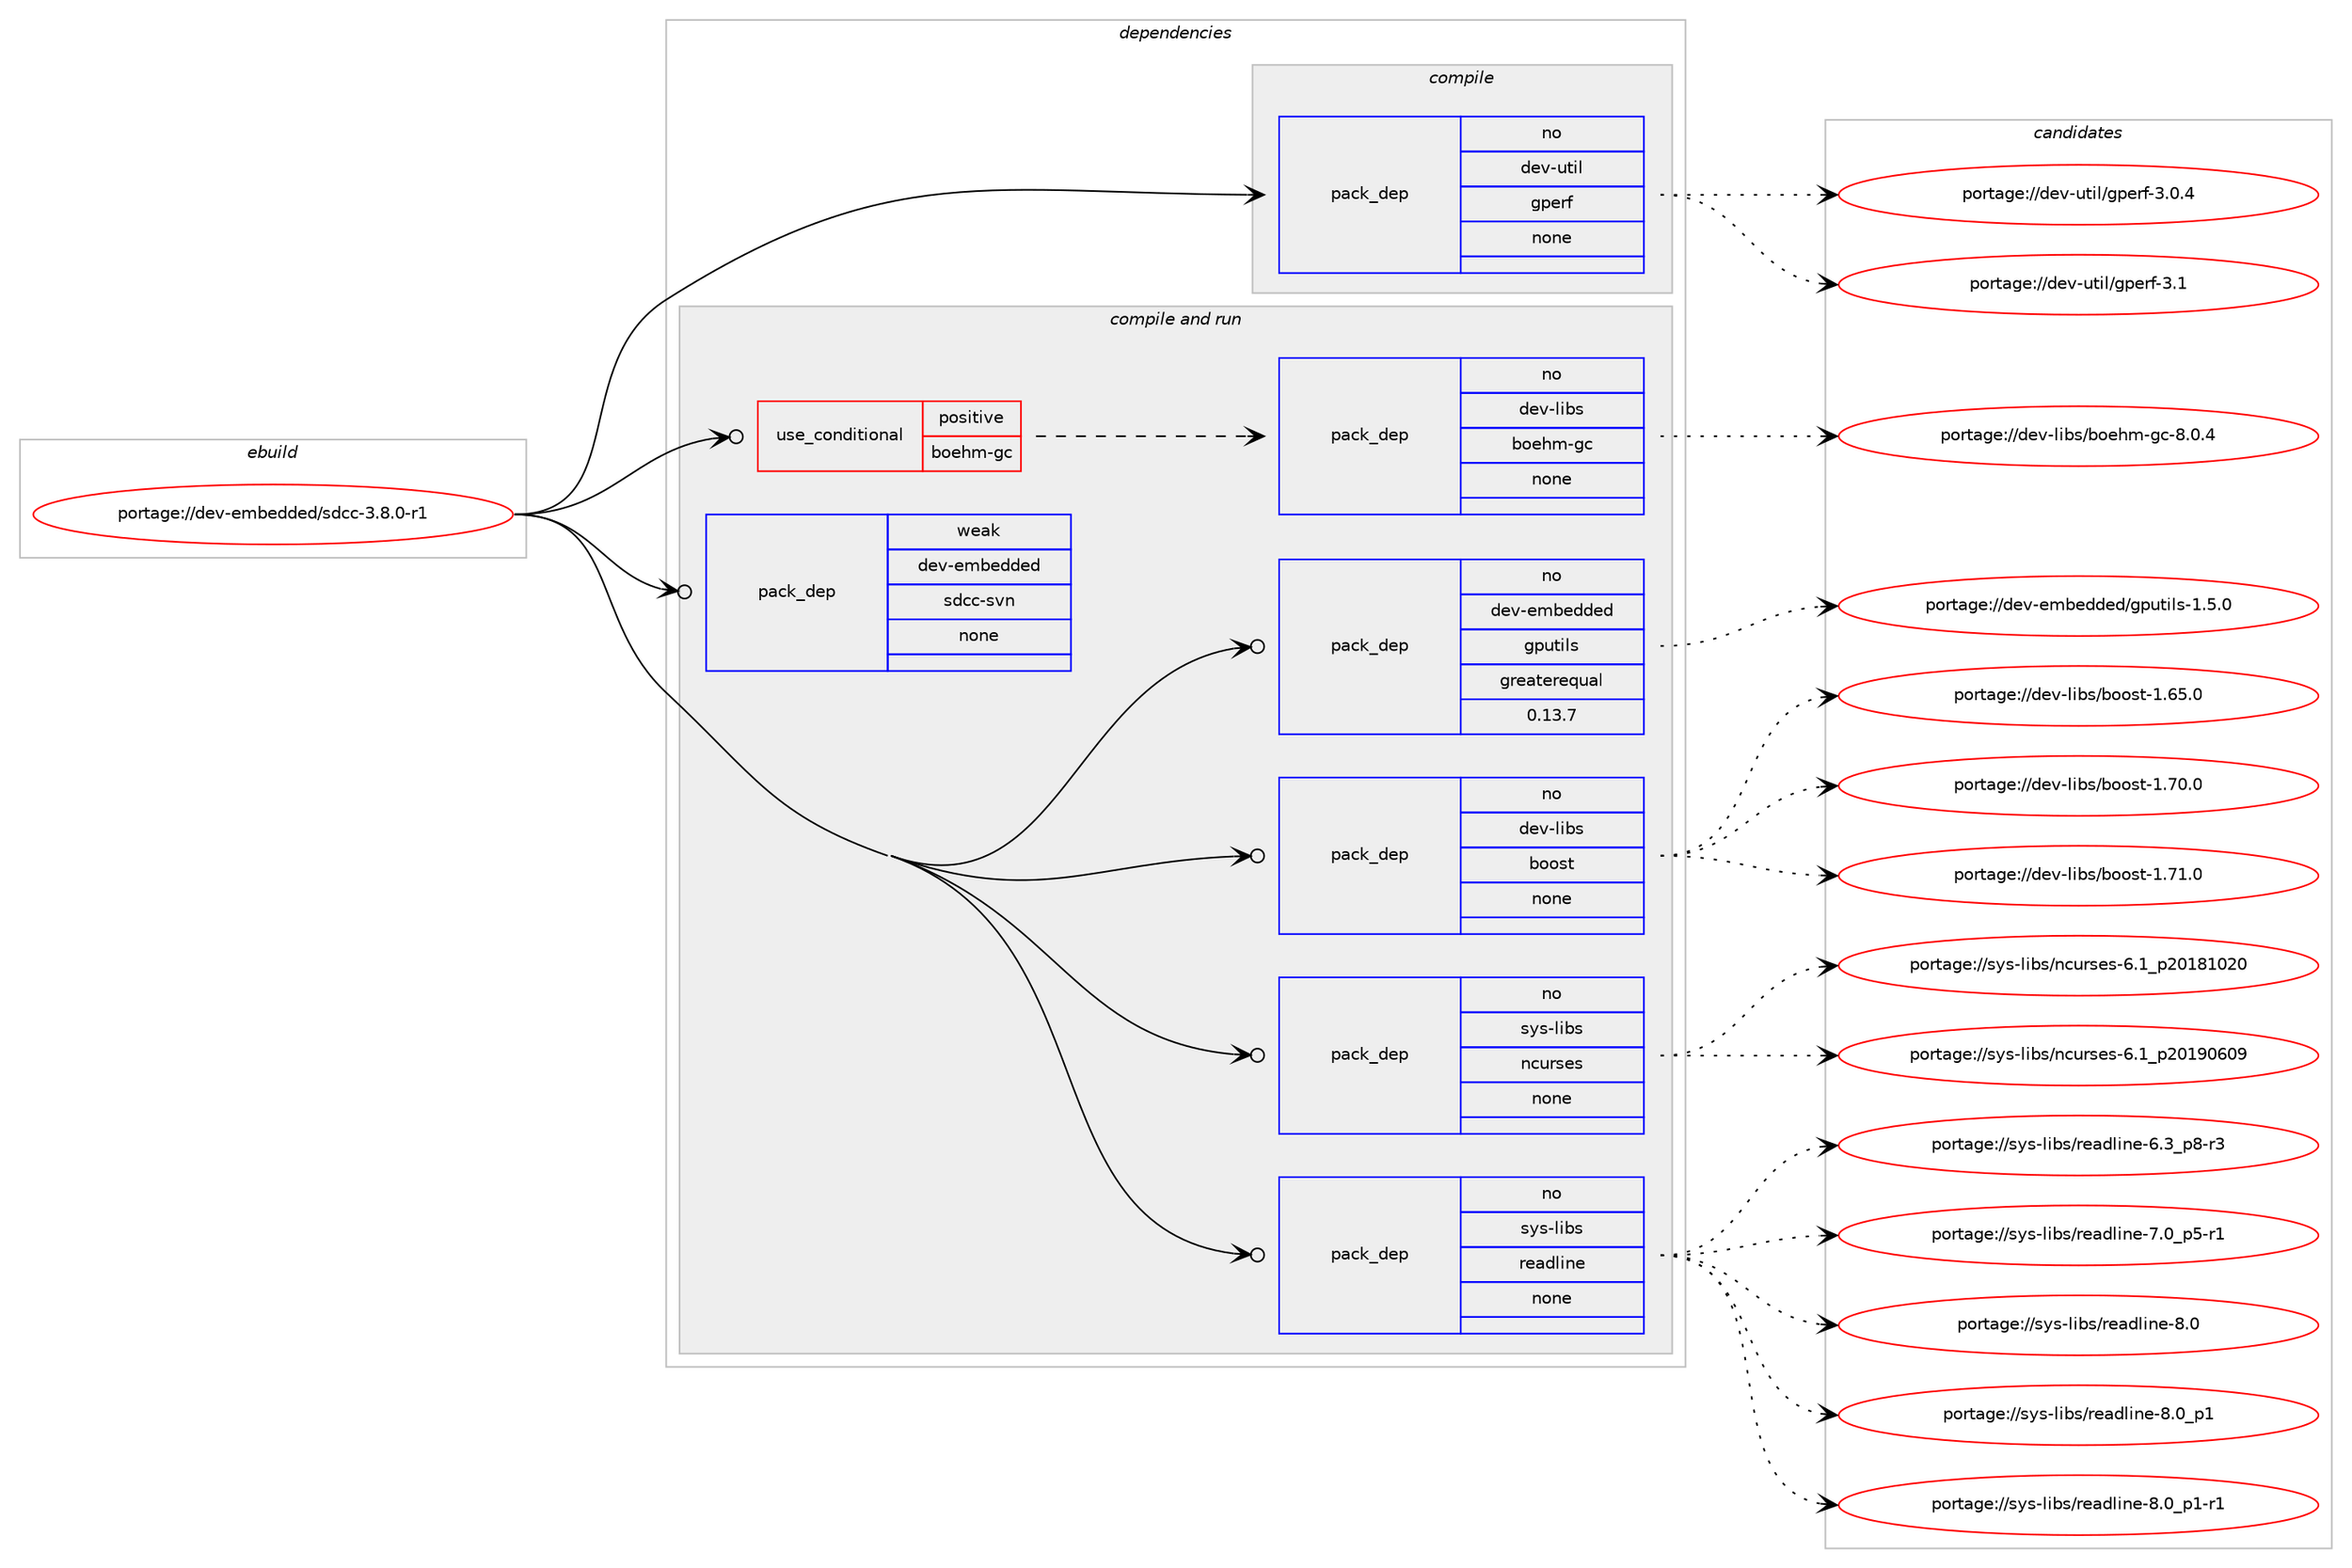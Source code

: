 digraph prolog {

# *************
# Graph options
# *************

newrank=true;
concentrate=true;
compound=true;
graph [rankdir=LR,fontname=Helvetica,fontsize=10,ranksep=1.5];#, ranksep=2.5, nodesep=0.2];
edge  [arrowhead=vee];
node  [fontname=Helvetica,fontsize=10];

# **********
# The ebuild
# **********

subgraph cluster_leftcol {
color=gray;
rank=same;
label=<<i>ebuild</i>>;
id [label="portage://dev-embedded/sdcc-3.8.0-r1", color=red, width=4, href="../dev-embedded/sdcc-3.8.0-r1.svg"];
}

# ****************
# The dependencies
# ****************

subgraph cluster_midcol {
color=gray;
label=<<i>dependencies</i>>;
subgraph cluster_compile {
fillcolor="#eeeeee";
style=filled;
label=<<i>compile</i>>;
subgraph pack44529 {
dependency59692 [label=<<TABLE BORDER="0" CELLBORDER="1" CELLSPACING="0" CELLPADDING="4" WIDTH="220"><TR><TD ROWSPAN="6" CELLPADDING="30">pack_dep</TD></TR><TR><TD WIDTH="110">no</TD></TR><TR><TD>dev-util</TD></TR><TR><TD>gperf</TD></TR><TR><TD>none</TD></TR><TR><TD></TD></TR></TABLE>>, shape=none, color=blue];
}
id:e -> dependency59692:w [weight=20,style="solid",arrowhead="vee"];
}
subgraph cluster_compileandrun {
fillcolor="#eeeeee";
style=filled;
label=<<i>compile and run</i>>;
subgraph cond13845 {
dependency59693 [label=<<TABLE BORDER="0" CELLBORDER="1" CELLSPACING="0" CELLPADDING="4"><TR><TD ROWSPAN="3" CELLPADDING="10">use_conditional</TD></TR><TR><TD>positive</TD></TR><TR><TD>boehm-gc</TD></TR></TABLE>>, shape=none, color=red];
subgraph pack44530 {
dependency59694 [label=<<TABLE BORDER="0" CELLBORDER="1" CELLSPACING="0" CELLPADDING="4" WIDTH="220"><TR><TD ROWSPAN="6" CELLPADDING="30">pack_dep</TD></TR><TR><TD WIDTH="110">no</TD></TR><TR><TD>dev-libs</TD></TR><TR><TD>boehm-gc</TD></TR><TR><TD>none</TD></TR><TR><TD></TD></TR></TABLE>>, shape=none, color=blue];
}
dependency59693:e -> dependency59694:w [weight=20,style="dashed",arrowhead="vee"];
}
id:e -> dependency59693:w [weight=20,style="solid",arrowhead="odotvee"];
subgraph pack44531 {
dependency59695 [label=<<TABLE BORDER="0" CELLBORDER="1" CELLSPACING="0" CELLPADDING="4" WIDTH="220"><TR><TD ROWSPAN="6" CELLPADDING="30">pack_dep</TD></TR><TR><TD WIDTH="110">no</TD></TR><TR><TD>dev-embedded</TD></TR><TR><TD>gputils</TD></TR><TR><TD>greaterequal</TD></TR><TR><TD>0.13.7</TD></TR></TABLE>>, shape=none, color=blue];
}
id:e -> dependency59695:w [weight=20,style="solid",arrowhead="odotvee"];
subgraph pack44532 {
dependency59696 [label=<<TABLE BORDER="0" CELLBORDER="1" CELLSPACING="0" CELLPADDING="4" WIDTH="220"><TR><TD ROWSPAN="6" CELLPADDING="30">pack_dep</TD></TR><TR><TD WIDTH="110">no</TD></TR><TR><TD>dev-libs</TD></TR><TR><TD>boost</TD></TR><TR><TD>none</TD></TR><TR><TD></TD></TR></TABLE>>, shape=none, color=blue];
}
id:e -> dependency59696:w [weight=20,style="solid",arrowhead="odotvee"];
subgraph pack44533 {
dependency59697 [label=<<TABLE BORDER="0" CELLBORDER="1" CELLSPACING="0" CELLPADDING="4" WIDTH="220"><TR><TD ROWSPAN="6" CELLPADDING="30">pack_dep</TD></TR><TR><TD WIDTH="110">no</TD></TR><TR><TD>sys-libs</TD></TR><TR><TD>ncurses</TD></TR><TR><TD>none</TD></TR><TR><TD></TD></TR></TABLE>>, shape=none, color=blue];
}
id:e -> dependency59697:w [weight=20,style="solid",arrowhead="odotvee"];
subgraph pack44534 {
dependency59698 [label=<<TABLE BORDER="0" CELLBORDER="1" CELLSPACING="0" CELLPADDING="4" WIDTH="220"><TR><TD ROWSPAN="6" CELLPADDING="30">pack_dep</TD></TR><TR><TD WIDTH="110">no</TD></TR><TR><TD>sys-libs</TD></TR><TR><TD>readline</TD></TR><TR><TD>none</TD></TR><TR><TD></TD></TR></TABLE>>, shape=none, color=blue];
}
id:e -> dependency59698:w [weight=20,style="solid",arrowhead="odotvee"];
subgraph pack44535 {
dependency59699 [label=<<TABLE BORDER="0" CELLBORDER="1" CELLSPACING="0" CELLPADDING="4" WIDTH="220"><TR><TD ROWSPAN="6" CELLPADDING="30">pack_dep</TD></TR><TR><TD WIDTH="110">weak</TD></TR><TR><TD>dev-embedded</TD></TR><TR><TD>sdcc-svn</TD></TR><TR><TD>none</TD></TR><TR><TD></TD></TR></TABLE>>, shape=none, color=blue];
}
id:e -> dependency59699:w [weight=20,style="solid",arrowhead="odotvee"];
}
subgraph cluster_run {
fillcolor="#eeeeee";
style=filled;
label=<<i>run</i>>;
}
}

# **************
# The candidates
# **************

subgraph cluster_choices {
rank=same;
color=gray;
label=<<i>candidates</i>>;

subgraph choice44529 {
color=black;
nodesep=1;
choiceportage1001011184511711610510847103112101114102455146484652 [label="portage://dev-util/gperf-3.0.4", color=red, width=4,href="../dev-util/gperf-3.0.4.svg"];
choiceportage100101118451171161051084710311210111410245514649 [label="portage://dev-util/gperf-3.1", color=red, width=4,href="../dev-util/gperf-3.1.svg"];
dependency59692:e -> choiceportage1001011184511711610510847103112101114102455146484652:w [style=dotted,weight="100"];
dependency59692:e -> choiceportage100101118451171161051084710311210111410245514649:w [style=dotted,weight="100"];
}
subgraph choice44530 {
color=black;
nodesep=1;
choiceportage100101118451081059811547981111011041094510399455646484652 [label="portage://dev-libs/boehm-gc-8.0.4", color=red, width=4,href="../dev-libs/boehm-gc-8.0.4.svg"];
dependency59694:e -> choiceportage100101118451081059811547981111011041094510399455646484652:w [style=dotted,weight="100"];
}
subgraph choice44531 {
color=black;
nodesep=1;
choiceportage100101118451011099810110010010110047103112117116105108115454946534648 [label="portage://dev-embedded/gputils-1.5.0", color=red, width=4,href="../dev-embedded/gputils-1.5.0.svg"];
dependency59695:e -> choiceportage100101118451011099810110010010110047103112117116105108115454946534648:w [style=dotted,weight="100"];
}
subgraph choice44532 {
color=black;
nodesep=1;
choiceportage1001011184510810598115479811111111511645494654534648 [label="portage://dev-libs/boost-1.65.0", color=red, width=4,href="../dev-libs/boost-1.65.0.svg"];
choiceportage1001011184510810598115479811111111511645494655484648 [label="portage://dev-libs/boost-1.70.0", color=red, width=4,href="../dev-libs/boost-1.70.0.svg"];
choiceportage1001011184510810598115479811111111511645494655494648 [label="portage://dev-libs/boost-1.71.0", color=red, width=4,href="../dev-libs/boost-1.71.0.svg"];
dependency59696:e -> choiceportage1001011184510810598115479811111111511645494654534648:w [style=dotted,weight="100"];
dependency59696:e -> choiceportage1001011184510810598115479811111111511645494655484648:w [style=dotted,weight="100"];
dependency59696:e -> choiceportage1001011184510810598115479811111111511645494655494648:w [style=dotted,weight="100"];
}
subgraph choice44533 {
color=black;
nodesep=1;
choiceportage1151211154510810598115471109911711411510111545544649951125048495649485048 [label="portage://sys-libs/ncurses-6.1_p20181020", color=red, width=4,href="../sys-libs/ncurses-6.1_p20181020.svg"];
choiceportage1151211154510810598115471109911711411510111545544649951125048495748544857 [label="portage://sys-libs/ncurses-6.1_p20190609", color=red, width=4,href="../sys-libs/ncurses-6.1_p20190609.svg"];
dependency59697:e -> choiceportage1151211154510810598115471109911711411510111545544649951125048495649485048:w [style=dotted,weight="100"];
dependency59697:e -> choiceportage1151211154510810598115471109911711411510111545544649951125048495748544857:w [style=dotted,weight="100"];
}
subgraph choice44534 {
color=black;
nodesep=1;
choiceportage115121115451081059811547114101971001081051101014554465195112564511451 [label="portage://sys-libs/readline-6.3_p8-r3", color=red, width=4,href="../sys-libs/readline-6.3_p8-r3.svg"];
choiceportage115121115451081059811547114101971001081051101014555464895112534511449 [label="portage://sys-libs/readline-7.0_p5-r1", color=red, width=4,href="../sys-libs/readline-7.0_p5-r1.svg"];
choiceportage1151211154510810598115471141019710010810511010145564648 [label="portage://sys-libs/readline-8.0", color=red, width=4,href="../sys-libs/readline-8.0.svg"];
choiceportage11512111545108105981154711410197100108105110101455646489511249 [label="portage://sys-libs/readline-8.0_p1", color=red, width=4,href="../sys-libs/readline-8.0_p1.svg"];
choiceportage115121115451081059811547114101971001081051101014556464895112494511449 [label="portage://sys-libs/readline-8.0_p1-r1", color=red, width=4,href="../sys-libs/readline-8.0_p1-r1.svg"];
dependency59698:e -> choiceportage115121115451081059811547114101971001081051101014554465195112564511451:w [style=dotted,weight="100"];
dependency59698:e -> choiceportage115121115451081059811547114101971001081051101014555464895112534511449:w [style=dotted,weight="100"];
dependency59698:e -> choiceportage1151211154510810598115471141019710010810511010145564648:w [style=dotted,weight="100"];
dependency59698:e -> choiceportage11512111545108105981154711410197100108105110101455646489511249:w [style=dotted,weight="100"];
dependency59698:e -> choiceportage115121115451081059811547114101971001081051101014556464895112494511449:w [style=dotted,weight="100"];
}
subgraph choice44535 {
color=black;
nodesep=1;
}
}

}
